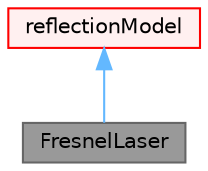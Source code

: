 digraph "FresnelLaser"
{
 // LATEX_PDF_SIZE
  bgcolor="transparent";
  edge [fontname=Helvetica,fontsize=10,labelfontname=Helvetica,labelfontsize=10];
  node [fontname=Helvetica,fontsize=10,shape=box,height=0.2,width=0.4];
  Node1 [id="Node000001",label="FresnelLaser",height=0.2,width=0.4,color="gray40", fillcolor="grey60", style="filled", fontcolor="black",tooltip="Modified Fresnel reflection model."];
  Node2 -> Node1 [id="edge1_Node000001_Node000002",dir="back",color="steelblue1",style="solid",tooltip=" "];
  Node2 [id="Node000002",label="reflectionModel",height=0.2,width=0.4,color="red", fillcolor="#FFF0F0", style="filled",URL="$classFoam_1_1radiation_1_1reflectionModel.html",tooltip="Base class for radiation scattering."];
}
